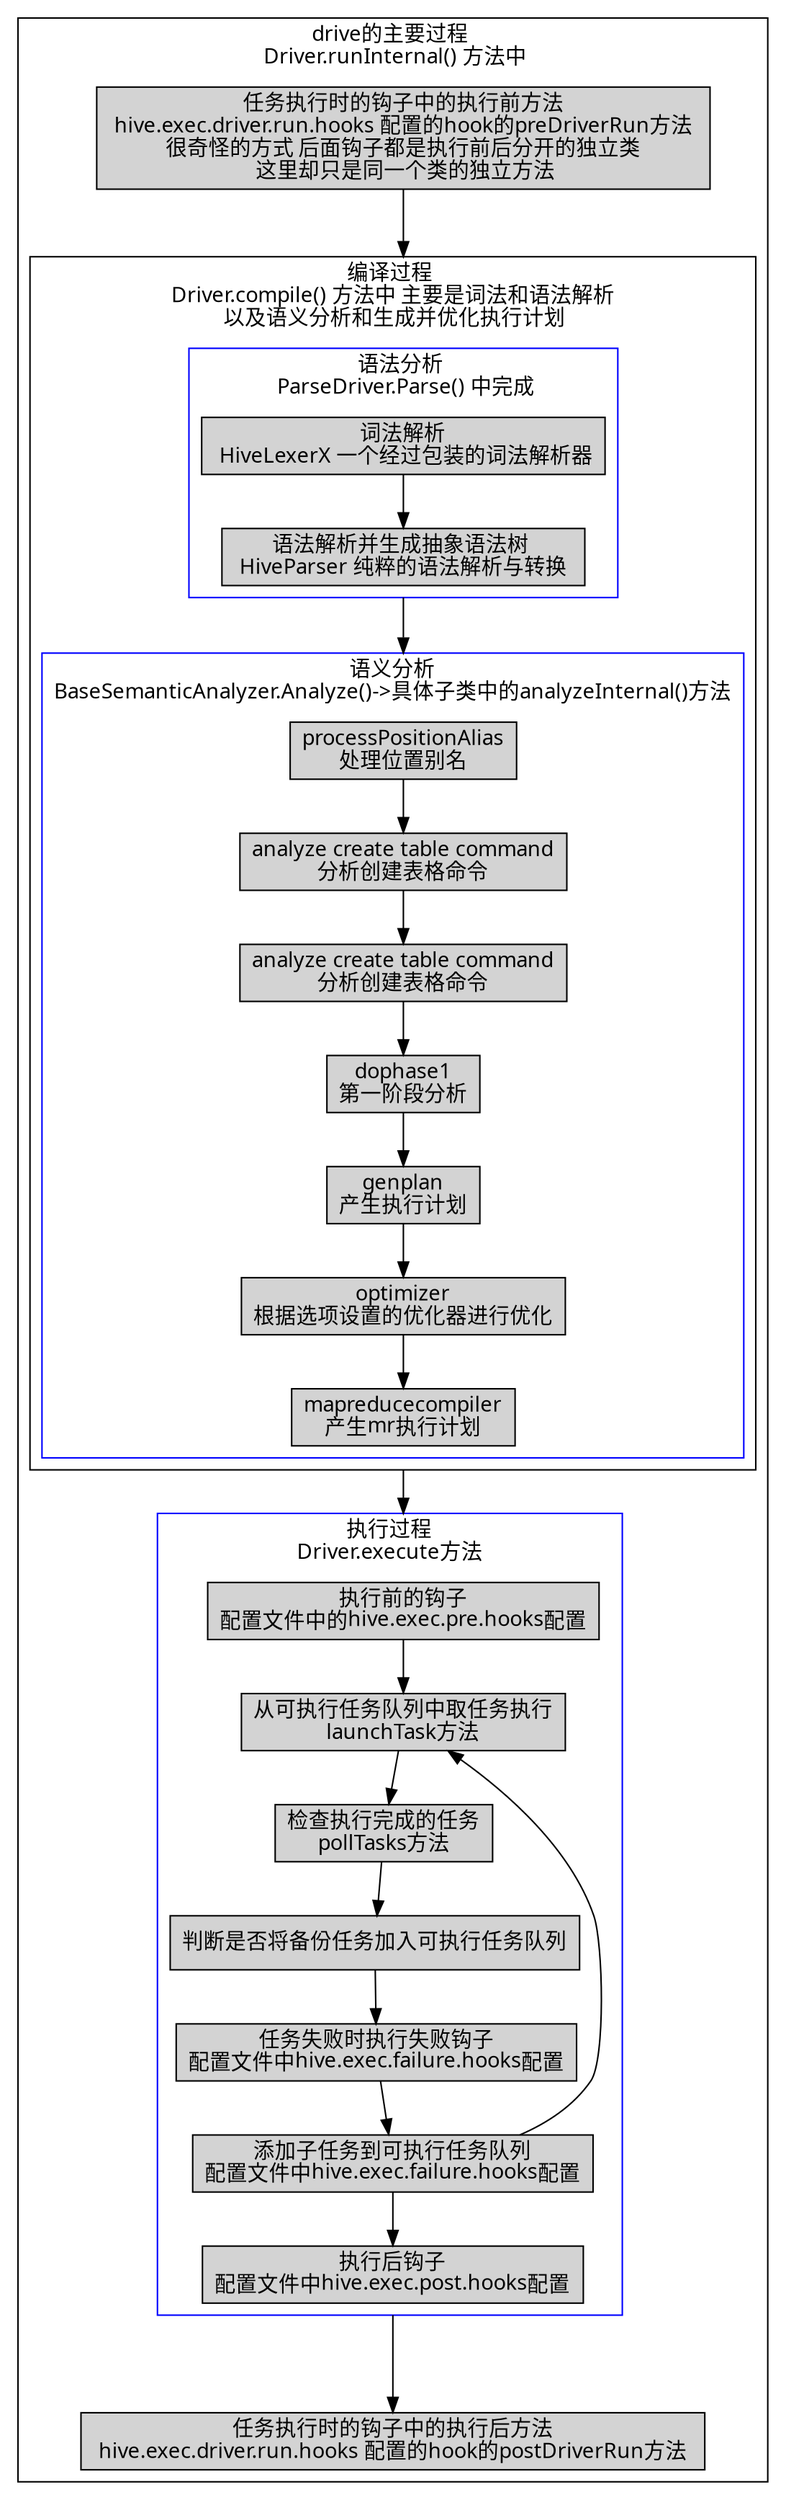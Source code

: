 digraph G {
node[fontname="FangSong"];
edge[fontname="FangSong"];
graph[fontname="FangSong"];


node [style = filled, color = black, shape = box, fillcolor = lightgrey ];
compound=true;
subgraph cluster_total{
label="drive的主要过程 \n Driver.runInternal() 方法中";

	predriverrun [ label = " 任务执行时的钩子中的执行前方法 \n hive.exec.driver.run.hooks 配置的hook的preDriverRun方法 \n 很奇怪的方式 后面钩子都是执行前后分开的独立类 \n 这里却只是同一个类的独立方法"];

        subgraph cluster_a{
	       label="编译过程 \n Driver.compile() 方法中 主要是词法和语法解析 \n 以及语义分析和生成并优化执行计划";


		subgraph cluster_aa1 {
			label = "语法分析 \n ParseDriver.Parse() 中完成";
			color=blue;
			node [style=filled,color=black,shape=box,fillcolor=lightgrey];

			lexer [ label = " 词法解析 \n HiveLexerX 一个经过包装的词法解析器"];
			parser [ label = "语法解析并生成抽象语法树 \n HiveParser 纯粹的语法解析与转换 "];

			
			lexer -> parser;		
					
		}

		subgraph cluster_aa2 {
			label = "语义分析\nBaseSemanticAnalyzer.Analyze()->具体子类中的analyzeInternal()方法";
			color = blue;
			node [ style = filled, color = black, shape = box, fillcolor = lightgrey];

			ppa [ label = "processPositionAlias\n处理位置别名"];
			actc [ label = "analyze create table command\n分析创建表格命令"];
			acvc [ label = "analyze create table command\n分析创建表格命令"];
			phase1 [ label = "dophase1\n第一阶段分析"];
			genplan [ label = "genplan\n产生执行计划"];
			optimizer [ label = "optimizer\n根据选项设置的优化器进行优化"];
			mapreducecompiler [ label = "mapreducecompiler\n产生mr执行计划"];		


			ppa -> actc -> acvc -> phase1 -> genplan -> optimizer -> mapreducecompiler;
			
		}
	}



	subgraph cluster_b {
		label = "执行过程\nDriver.execute方法";
		color = blue;
		node [ style = filled, color = black, shape = box, fillcolor = lightgrey];

		prehook [ label = "执行前的钩子\n配置文件中的hive.exec.pre.hooks配置"];
		launchtask [ label = "从可执行任务队列中取任务执行\nlaunchTask方法"];
		polltasks [ label = "检查执行完成的任务\npollTasks方法"];
		backtasks [ label = "判断是否将备份任务加入可执行任务队列"];
		failurehook [ label = "任务失败时执行失败钩子\n配置文件中hive.exec.failure.hooks配置"];
		addchildtask [ label = "添加子任务到可执行任务队列\n配置文件中hive.exec.failure.hooks配置"];
		posthook [ label = "执行后钩子\n配置文件中hive.exec.post.hooks配置"];
		 

		prehook -> launchtask -> polltasks -> backtasks -> failurehook -> addchildtask -> posthook ;
		addchildtask -> launchtask;
	
	}

	postdriverrun [ shape = box , label = " 任务执行时的钩子中的执行后方法 \n hive.exec.driver.run.hooks 配置的hook的postDriverRun方法 "];

	edge[minlen=2];

	predriverrun -> lexer [ lhead  = cluster_a ];
	parser -> ppa [ ltail = cluster_aa1 , lhead = cluster_aa2];
	mapreducecompiler -> prehook [ ltail = cluster_a , lhead = cluster_b] ;

	posthook -> postdriverrun [ ltail = cluster_b ];
}
}
